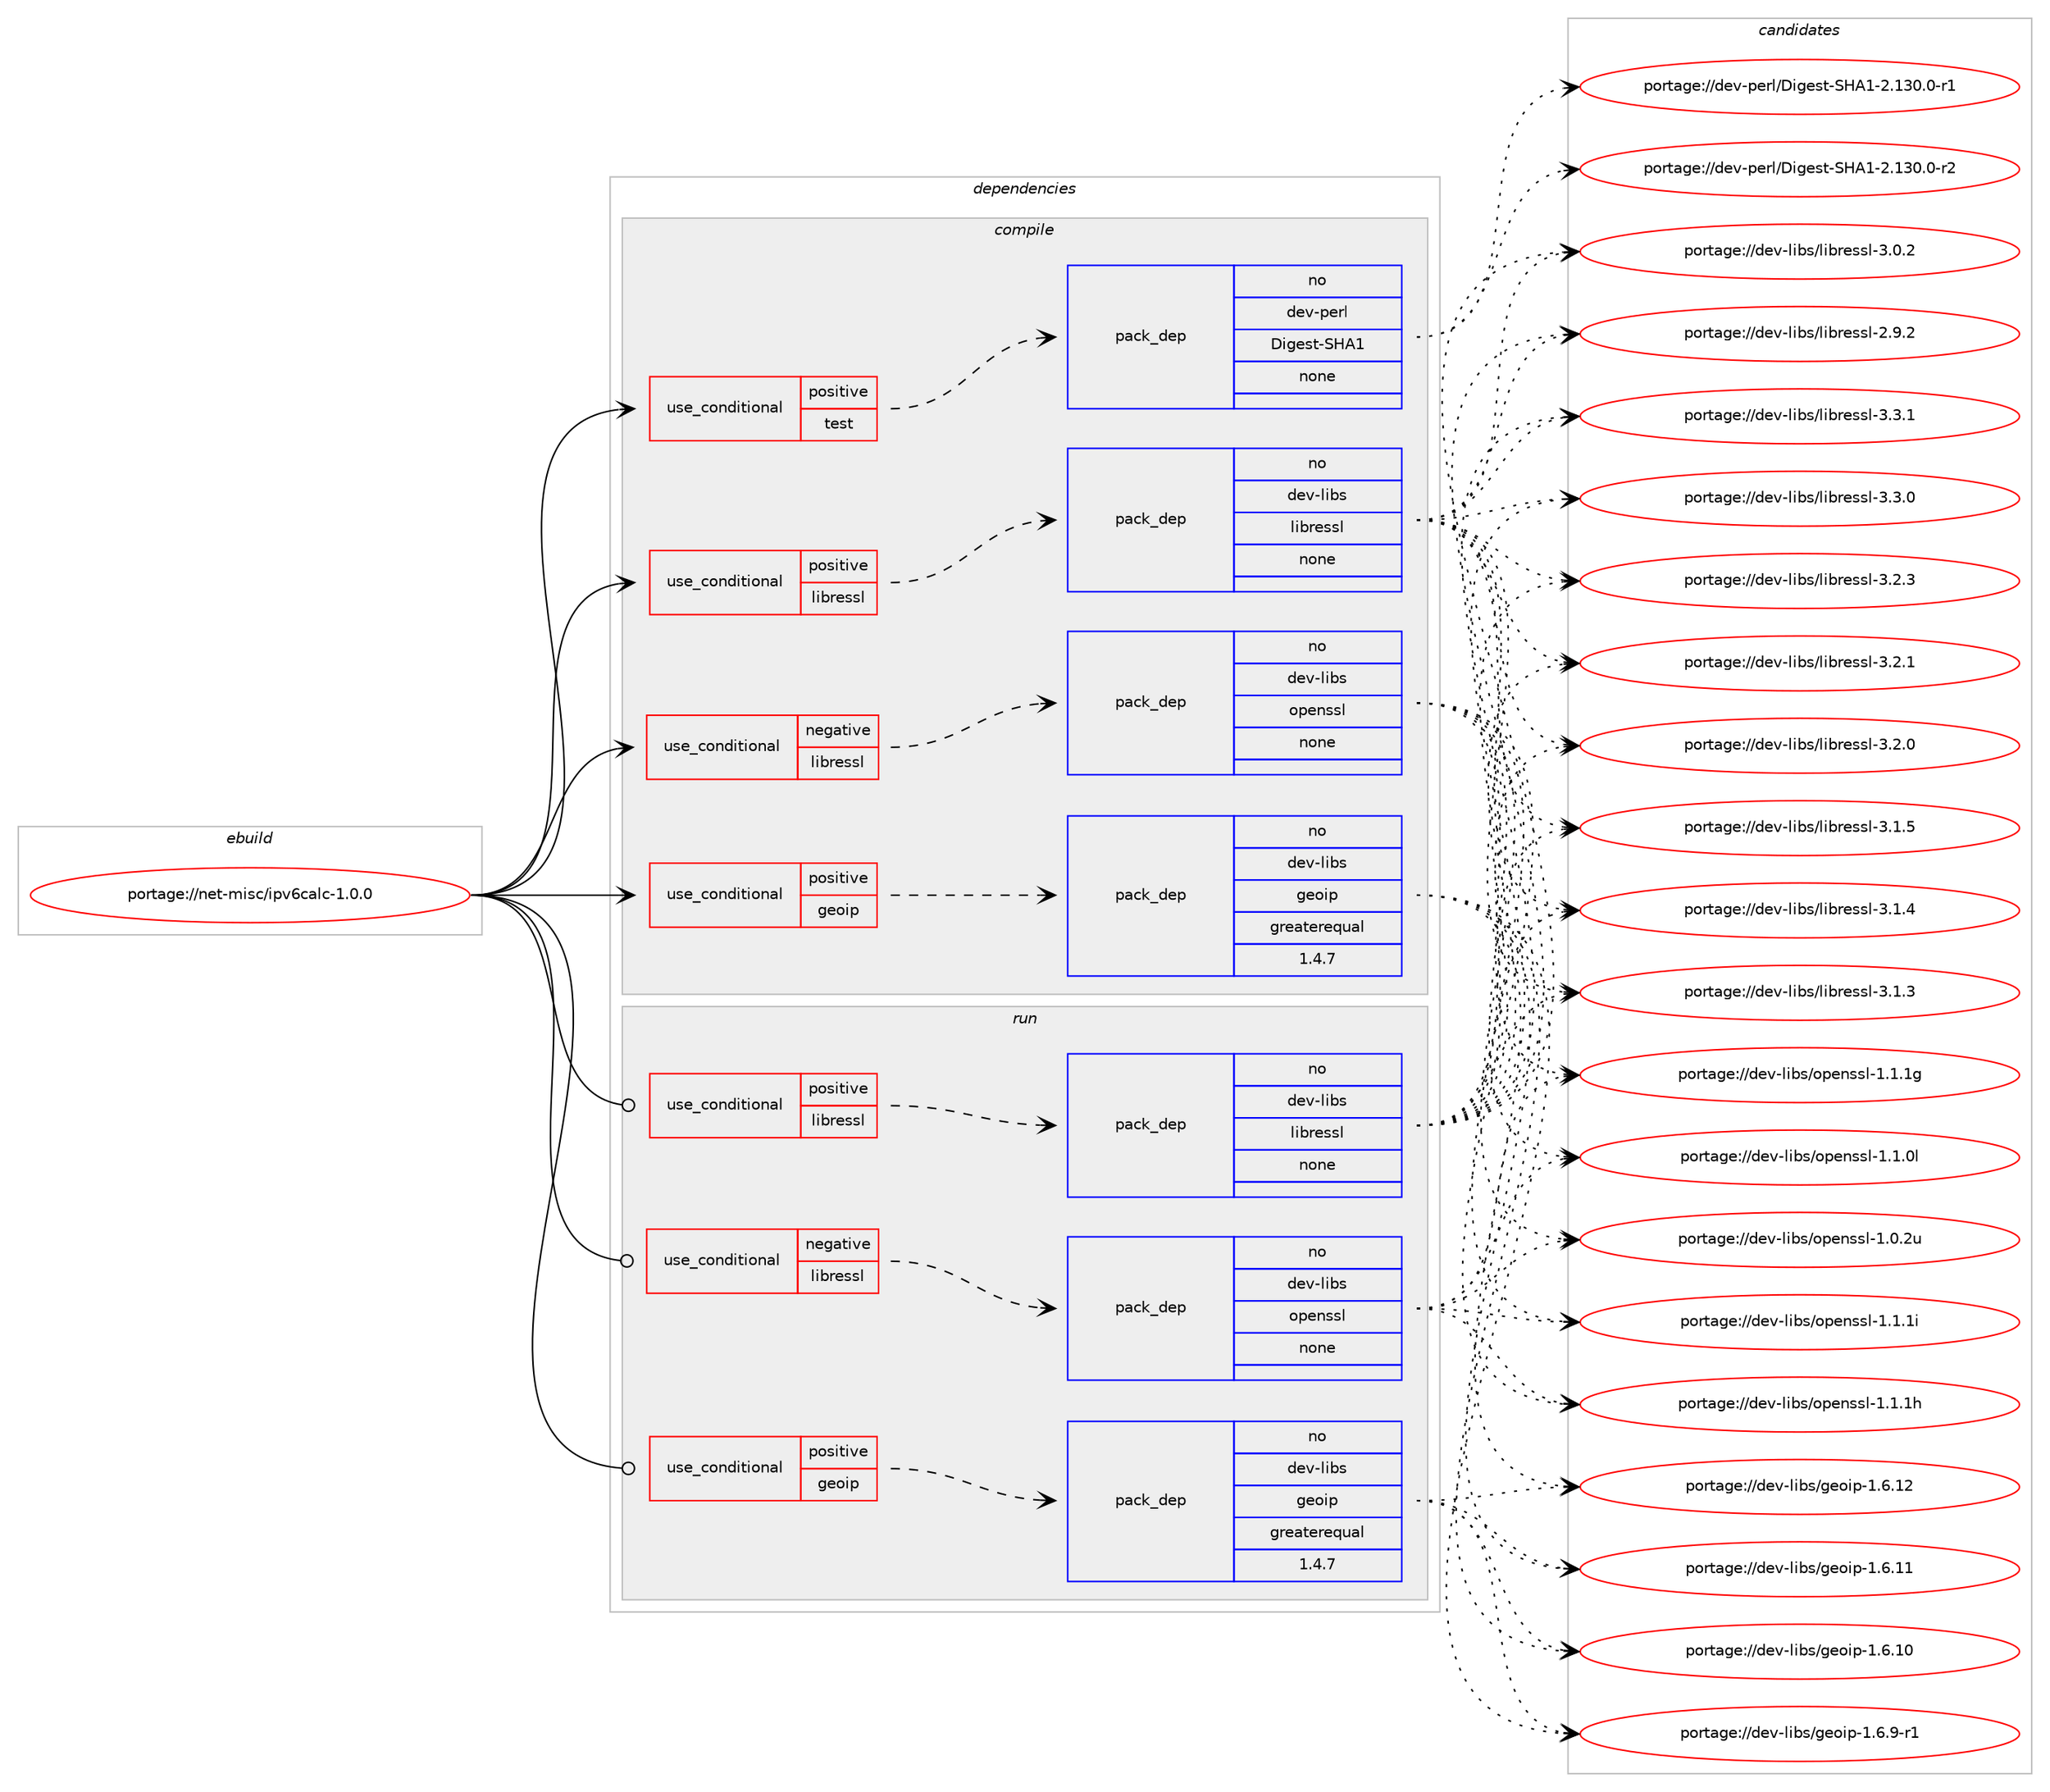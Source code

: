 digraph prolog {

# *************
# Graph options
# *************

newrank=true;
concentrate=true;
compound=true;
graph [rankdir=LR,fontname=Helvetica,fontsize=10,ranksep=1.5];#, ranksep=2.5, nodesep=0.2];
edge  [arrowhead=vee];
node  [fontname=Helvetica,fontsize=10];

# **********
# The ebuild
# **********

subgraph cluster_leftcol {
color=gray;
rank=same;
label=<<i>ebuild</i>>;
id [label="portage://net-misc/ipv6calc-1.0.0", color=red, width=4, href="../net-misc/ipv6calc-1.0.0.svg"];
}

# ****************
# The dependencies
# ****************

subgraph cluster_midcol {
color=gray;
label=<<i>dependencies</i>>;
subgraph cluster_compile {
fillcolor="#eeeeee";
style=filled;
label=<<i>compile</i>>;
subgraph cond2255 {
dependency9014 [label=<<TABLE BORDER="0" CELLBORDER="1" CELLSPACING="0" CELLPADDING="4"><TR><TD ROWSPAN="3" CELLPADDING="10">use_conditional</TD></TR><TR><TD>negative</TD></TR><TR><TD>libressl</TD></TR></TABLE>>, shape=none, color=red];
subgraph pack6644 {
dependency9015 [label=<<TABLE BORDER="0" CELLBORDER="1" CELLSPACING="0" CELLPADDING="4" WIDTH="220"><TR><TD ROWSPAN="6" CELLPADDING="30">pack_dep</TD></TR><TR><TD WIDTH="110">no</TD></TR><TR><TD>dev-libs</TD></TR><TR><TD>openssl</TD></TR><TR><TD>none</TD></TR><TR><TD></TD></TR></TABLE>>, shape=none, color=blue];
}
dependency9014:e -> dependency9015:w [weight=20,style="dashed",arrowhead="vee"];
}
id:e -> dependency9014:w [weight=20,style="solid",arrowhead="vee"];
subgraph cond2256 {
dependency9016 [label=<<TABLE BORDER="0" CELLBORDER="1" CELLSPACING="0" CELLPADDING="4"><TR><TD ROWSPAN="3" CELLPADDING="10">use_conditional</TD></TR><TR><TD>positive</TD></TR><TR><TD>geoip</TD></TR></TABLE>>, shape=none, color=red];
subgraph pack6645 {
dependency9017 [label=<<TABLE BORDER="0" CELLBORDER="1" CELLSPACING="0" CELLPADDING="4" WIDTH="220"><TR><TD ROWSPAN="6" CELLPADDING="30">pack_dep</TD></TR><TR><TD WIDTH="110">no</TD></TR><TR><TD>dev-libs</TD></TR><TR><TD>geoip</TD></TR><TR><TD>greaterequal</TD></TR><TR><TD>1.4.7</TD></TR></TABLE>>, shape=none, color=blue];
}
dependency9016:e -> dependency9017:w [weight=20,style="dashed",arrowhead="vee"];
}
id:e -> dependency9016:w [weight=20,style="solid",arrowhead="vee"];
subgraph cond2257 {
dependency9018 [label=<<TABLE BORDER="0" CELLBORDER="1" CELLSPACING="0" CELLPADDING="4"><TR><TD ROWSPAN="3" CELLPADDING="10">use_conditional</TD></TR><TR><TD>positive</TD></TR><TR><TD>libressl</TD></TR></TABLE>>, shape=none, color=red];
subgraph pack6646 {
dependency9019 [label=<<TABLE BORDER="0" CELLBORDER="1" CELLSPACING="0" CELLPADDING="4" WIDTH="220"><TR><TD ROWSPAN="6" CELLPADDING="30">pack_dep</TD></TR><TR><TD WIDTH="110">no</TD></TR><TR><TD>dev-libs</TD></TR><TR><TD>libressl</TD></TR><TR><TD>none</TD></TR><TR><TD></TD></TR></TABLE>>, shape=none, color=blue];
}
dependency9018:e -> dependency9019:w [weight=20,style="dashed",arrowhead="vee"];
}
id:e -> dependency9018:w [weight=20,style="solid",arrowhead="vee"];
subgraph cond2258 {
dependency9020 [label=<<TABLE BORDER="0" CELLBORDER="1" CELLSPACING="0" CELLPADDING="4"><TR><TD ROWSPAN="3" CELLPADDING="10">use_conditional</TD></TR><TR><TD>positive</TD></TR><TR><TD>test</TD></TR></TABLE>>, shape=none, color=red];
subgraph pack6647 {
dependency9021 [label=<<TABLE BORDER="0" CELLBORDER="1" CELLSPACING="0" CELLPADDING="4" WIDTH="220"><TR><TD ROWSPAN="6" CELLPADDING="30">pack_dep</TD></TR><TR><TD WIDTH="110">no</TD></TR><TR><TD>dev-perl</TD></TR><TR><TD>Digest-SHA1</TD></TR><TR><TD>none</TD></TR><TR><TD></TD></TR></TABLE>>, shape=none, color=blue];
}
dependency9020:e -> dependency9021:w [weight=20,style="dashed",arrowhead="vee"];
}
id:e -> dependency9020:w [weight=20,style="solid",arrowhead="vee"];
}
subgraph cluster_compileandrun {
fillcolor="#eeeeee";
style=filled;
label=<<i>compile and run</i>>;
}
subgraph cluster_run {
fillcolor="#eeeeee";
style=filled;
label=<<i>run</i>>;
subgraph cond2259 {
dependency9022 [label=<<TABLE BORDER="0" CELLBORDER="1" CELLSPACING="0" CELLPADDING="4"><TR><TD ROWSPAN="3" CELLPADDING="10">use_conditional</TD></TR><TR><TD>negative</TD></TR><TR><TD>libressl</TD></TR></TABLE>>, shape=none, color=red];
subgraph pack6648 {
dependency9023 [label=<<TABLE BORDER="0" CELLBORDER="1" CELLSPACING="0" CELLPADDING="4" WIDTH="220"><TR><TD ROWSPAN="6" CELLPADDING="30">pack_dep</TD></TR><TR><TD WIDTH="110">no</TD></TR><TR><TD>dev-libs</TD></TR><TR><TD>openssl</TD></TR><TR><TD>none</TD></TR><TR><TD></TD></TR></TABLE>>, shape=none, color=blue];
}
dependency9022:e -> dependency9023:w [weight=20,style="dashed",arrowhead="vee"];
}
id:e -> dependency9022:w [weight=20,style="solid",arrowhead="odot"];
subgraph cond2260 {
dependency9024 [label=<<TABLE BORDER="0" CELLBORDER="1" CELLSPACING="0" CELLPADDING="4"><TR><TD ROWSPAN="3" CELLPADDING="10">use_conditional</TD></TR><TR><TD>positive</TD></TR><TR><TD>geoip</TD></TR></TABLE>>, shape=none, color=red];
subgraph pack6649 {
dependency9025 [label=<<TABLE BORDER="0" CELLBORDER="1" CELLSPACING="0" CELLPADDING="4" WIDTH="220"><TR><TD ROWSPAN="6" CELLPADDING="30">pack_dep</TD></TR><TR><TD WIDTH="110">no</TD></TR><TR><TD>dev-libs</TD></TR><TR><TD>geoip</TD></TR><TR><TD>greaterequal</TD></TR><TR><TD>1.4.7</TD></TR></TABLE>>, shape=none, color=blue];
}
dependency9024:e -> dependency9025:w [weight=20,style="dashed",arrowhead="vee"];
}
id:e -> dependency9024:w [weight=20,style="solid",arrowhead="odot"];
subgraph cond2261 {
dependency9026 [label=<<TABLE BORDER="0" CELLBORDER="1" CELLSPACING="0" CELLPADDING="4"><TR><TD ROWSPAN="3" CELLPADDING="10">use_conditional</TD></TR><TR><TD>positive</TD></TR><TR><TD>libressl</TD></TR></TABLE>>, shape=none, color=red];
subgraph pack6650 {
dependency9027 [label=<<TABLE BORDER="0" CELLBORDER="1" CELLSPACING="0" CELLPADDING="4" WIDTH="220"><TR><TD ROWSPAN="6" CELLPADDING="30">pack_dep</TD></TR><TR><TD WIDTH="110">no</TD></TR><TR><TD>dev-libs</TD></TR><TR><TD>libressl</TD></TR><TR><TD>none</TD></TR><TR><TD></TD></TR></TABLE>>, shape=none, color=blue];
}
dependency9026:e -> dependency9027:w [weight=20,style="dashed",arrowhead="vee"];
}
id:e -> dependency9026:w [weight=20,style="solid",arrowhead="odot"];
}
}

# **************
# The candidates
# **************

subgraph cluster_choices {
rank=same;
color=gray;
label=<<i>candidates</i>>;

subgraph choice6644 {
color=black;
nodesep=1;
choice100101118451081059811547111112101110115115108454946494649105 [label="portage://dev-libs/openssl-1.1.1i", color=red, width=4,href="../dev-libs/openssl-1.1.1i.svg"];
choice100101118451081059811547111112101110115115108454946494649104 [label="portage://dev-libs/openssl-1.1.1h", color=red, width=4,href="../dev-libs/openssl-1.1.1h.svg"];
choice100101118451081059811547111112101110115115108454946494649103 [label="portage://dev-libs/openssl-1.1.1g", color=red, width=4,href="../dev-libs/openssl-1.1.1g.svg"];
choice100101118451081059811547111112101110115115108454946494648108 [label="portage://dev-libs/openssl-1.1.0l", color=red, width=4,href="../dev-libs/openssl-1.1.0l.svg"];
choice100101118451081059811547111112101110115115108454946484650117 [label="portage://dev-libs/openssl-1.0.2u", color=red, width=4,href="../dev-libs/openssl-1.0.2u.svg"];
dependency9015:e -> choice100101118451081059811547111112101110115115108454946494649105:w [style=dotted,weight="100"];
dependency9015:e -> choice100101118451081059811547111112101110115115108454946494649104:w [style=dotted,weight="100"];
dependency9015:e -> choice100101118451081059811547111112101110115115108454946494649103:w [style=dotted,weight="100"];
dependency9015:e -> choice100101118451081059811547111112101110115115108454946494648108:w [style=dotted,weight="100"];
dependency9015:e -> choice100101118451081059811547111112101110115115108454946484650117:w [style=dotted,weight="100"];
}
subgraph choice6645 {
color=black;
nodesep=1;
choice1001011184510810598115471031011111051124549465446574511449 [label="portage://dev-libs/geoip-1.6.9-r1", color=red, width=4,href="../dev-libs/geoip-1.6.9-r1.svg"];
choice10010111845108105981154710310111110511245494654464950 [label="portage://dev-libs/geoip-1.6.12", color=red, width=4,href="../dev-libs/geoip-1.6.12.svg"];
choice10010111845108105981154710310111110511245494654464949 [label="portage://dev-libs/geoip-1.6.11", color=red, width=4,href="../dev-libs/geoip-1.6.11.svg"];
choice10010111845108105981154710310111110511245494654464948 [label="portage://dev-libs/geoip-1.6.10", color=red, width=4,href="../dev-libs/geoip-1.6.10.svg"];
dependency9017:e -> choice1001011184510810598115471031011111051124549465446574511449:w [style=dotted,weight="100"];
dependency9017:e -> choice10010111845108105981154710310111110511245494654464950:w [style=dotted,weight="100"];
dependency9017:e -> choice10010111845108105981154710310111110511245494654464949:w [style=dotted,weight="100"];
dependency9017:e -> choice10010111845108105981154710310111110511245494654464948:w [style=dotted,weight="100"];
}
subgraph choice6646 {
color=black;
nodesep=1;
choice10010111845108105981154710810598114101115115108455146514649 [label="portage://dev-libs/libressl-3.3.1", color=red, width=4,href="../dev-libs/libressl-3.3.1.svg"];
choice10010111845108105981154710810598114101115115108455146514648 [label="portage://dev-libs/libressl-3.3.0", color=red, width=4,href="../dev-libs/libressl-3.3.0.svg"];
choice10010111845108105981154710810598114101115115108455146504651 [label="portage://dev-libs/libressl-3.2.3", color=red, width=4,href="../dev-libs/libressl-3.2.3.svg"];
choice10010111845108105981154710810598114101115115108455146504649 [label="portage://dev-libs/libressl-3.2.1", color=red, width=4,href="../dev-libs/libressl-3.2.1.svg"];
choice10010111845108105981154710810598114101115115108455146504648 [label="portage://dev-libs/libressl-3.2.0", color=red, width=4,href="../dev-libs/libressl-3.2.0.svg"];
choice10010111845108105981154710810598114101115115108455146494653 [label="portage://dev-libs/libressl-3.1.5", color=red, width=4,href="../dev-libs/libressl-3.1.5.svg"];
choice10010111845108105981154710810598114101115115108455146494652 [label="portage://dev-libs/libressl-3.1.4", color=red, width=4,href="../dev-libs/libressl-3.1.4.svg"];
choice10010111845108105981154710810598114101115115108455146494651 [label="portage://dev-libs/libressl-3.1.3", color=red, width=4,href="../dev-libs/libressl-3.1.3.svg"];
choice10010111845108105981154710810598114101115115108455146484650 [label="portage://dev-libs/libressl-3.0.2", color=red, width=4,href="../dev-libs/libressl-3.0.2.svg"];
choice10010111845108105981154710810598114101115115108455046574650 [label="portage://dev-libs/libressl-2.9.2", color=red, width=4,href="../dev-libs/libressl-2.9.2.svg"];
dependency9019:e -> choice10010111845108105981154710810598114101115115108455146514649:w [style=dotted,weight="100"];
dependency9019:e -> choice10010111845108105981154710810598114101115115108455146514648:w [style=dotted,weight="100"];
dependency9019:e -> choice10010111845108105981154710810598114101115115108455146504651:w [style=dotted,weight="100"];
dependency9019:e -> choice10010111845108105981154710810598114101115115108455146504649:w [style=dotted,weight="100"];
dependency9019:e -> choice10010111845108105981154710810598114101115115108455146504648:w [style=dotted,weight="100"];
dependency9019:e -> choice10010111845108105981154710810598114101115115108455146494653:w [style=dotted,weight="100"];
dependency9019:e -> choice10010111845108105981154710810598114101115115108455146494652:w [style=dotted,weight="100"];
dependency9019:e -> choice10010111845108105981154710810598114101115115108455146494651:w [style=dotted,weight="100"];
dependency9019:e -> choice10010111845108105981154710810598114101115115108455146484650:w [style=dotted,weight="100"];
dependency9019:e -> choice10010111845108105981154710810598114101115115108455046574650:w [style=dotted,weight="100"];
}
subgraph choice6647 {
color=black;
nodesep=1;
choice100101118451121011141084768105103101115116458372654945504649514846484511450 [label="portage://dev-perl/Digest-SHA1-2.130.0-r2", color=red, width=4,href="../dev-perl/Digest-SHA1-2.130.0-r2.svg"];
choice100101118451121011141084768105103101115116458372654945504649514846484511449 [label="portage://dev-perl/Digest-SHA1-2.130.0-r1", color=red, width=4,href="../dev-perl/Digest-SHA1-2.130.0-r1.svg"];
dependency9021:e -> choice100101118451121011141084768105103101115116458372654945504649514846484511450:w [style=dotted,weight="100"];
dependency9021:e -> choice100101118451121011141084768105103101115116458372654945504649514846484511449:w [style=dotted,weight="100"];
}
subgraph choice6648 {
color=black;
nodesep=1;
choice100101118451081059811547111112101110115115108454946494649105 [label="portage://dev-libs/openssl-1.1.1i", color=red, width=4,href="../dev-libs/openssl-1.1.1i.svg"];
choice100101118451081059811547111112101110115115108454946494649104 [label="portage://dev-libs/openssl-1.1.1h", color=red, width=4,href="../dev-libs/openssl-1.1.1h.svg"];
choice100101118451081059811547111112101110115115108454946494649103 [label="portage://dev-libs/openssl-1.1.1g", color=red, width=4,href="../dev-libs/openssl-1.1.1g.svg"];
choice100101118451081059811547111112101110115115108454946494648108 [label="portage://dev-libs/openssl-1.1.0l", color=red, width=4,href="../dev-libs/openssl-1.1.0l.svg"];
choice100101118451081059811547111112101110115115108454946484650117 [label="portage://dev-libs/openssl-1.0.2u", color=red, width=4,href="../dev-libs/openssl-1.0.2u.svg"];
dependency9023:e -> choice100101118451081059811547111112101110115115108454946494649105:w [style=dotted,weight="100"];
dependency9023:e -> choice100101118451081059811547111112101110115115108454946494649104:w [style=dotted,weight="100"];
dependency9023:e -> choice100101118451081059811547111112101110115115108454946494649103:w [style=dotted,weight="100"];
dependency9023:e -> choice100101118451081059811547111112101110115115108454946494648108:w [style=dotted,weight="100"];
dependency9023:e -> choice100101118451081059811547111112101110115115108454946484650117:w [style=dotted,weight="100"];
}
subgraph choice6649 {
color=black;
nodesep=1;
choice1001011184510810598115471031011111051124549465446574511449 [label="portage://dev-libs/geoip-1.6.9-r1", color=red, width=4,href="../dev-libs/geoip-1.6.9-r1.svg"];
choice10010111845108105981154710310111110511245494654464950 [label="portage://dev-libs/geoip-1.6.12", color=red, width=4,href="../dev-libs/geoip-1.6.12.svg"];
choice10010111845108105981154710310111110511245494654464949 [label="portage://dev-libs/geoip-1.6.11", color=red, width=4,href="../dev-libs/geoip-1.6.11.svg"];
choice10010111845108105981154710310111110511245494654464948 [label="portage://dev-libs/geoip-1.6.10", color=red, width=4,href="../dev-libs/geoip-1.6.10.svg"];
dependency9025:e -> choice1001011184510810598115471031011111051124549465446574511449:w [style=dotted,weight="100"];
dependency9025:e -> choice10010111845108105981154710310111110511245494654464950:w [style=dotted,weight="100"];
dependency9025:e -> choice10010111845108105981154710310111110511245494654464949:w [style=dotted,weight="100"];
dependency9025:e -> choice10010111845108105981154710310111110511245494654464948:w [style=dotted,weight="100"];
}
subgraph choice6650 {
color=black;
nodesep=1;
choice10010111845108105981154710810598114101115115108455146514649 [label="portage://dev-libs/libressl-3.3.1", color=red, width=4,href="../dev-libs/libressl-3.3.1.svg"];
choice10010111845108105981154710810598114101115115108455146514648 [label="portage://dev-libs/libressl-3.3.0", color=red, width=4,href="../dev-libs/libressl-3.3.0.svg"];
choice10010111845108105981154710810598114101115115108455146504651 [label="portage://dev-libs/libressl-3.2.3", color=red, width=4,href="../dev-libs/libressl-3.2.3.svg"];
choice10010111845108105981154710810598114101115115108455146504649 [label="portage://dev-libs/libressl-3.2.1", color=red, width=4,href="../dev-libs/libressl-3.2.1.svg"];
choice10010111845108105981154710810598114101115115108455146504648 [label="portage://dev-libs/libressl-3.2.0", color=red, width=4,href="../dev-libs/libressl-3.2.0.svg"];
choice10010111845108105981154710810598114101115115108455146494653 [label="portage://dev-libs/libressl-3.1.5", color=red, width=4,href="../dev-libs/libressl-3.1.5.svg"];
choice10010111845108105981154710810598114101115115108455146494652 [label="portage://dev-libs/libressl-3.1.4", color=red, width=4,href="../dev-libs/libressl-3.1.4.svg"];
choice10010111845108105981154710810598114101115115108455146494651 [label="portage://dev-libs/libressl-3.1.3", color=red, width=4,href="../dev-libs/libressl-3.1.3.svg"];
choice10010111845108105981154710810598114101115115108455146484650 [label="portage://dev-libs/libressl-3.0.2", color=red, width=4,href="../dev-libs/libressl-3.0.2.svg"];
choice10010111845108105981154710810598114101115115108455046574650 [label="portage://dev-libs/libressl-2.9.2", color=red, width=4,href="../dev-libs/libressl-2.9.2.svg"];
dependency9027:e -> choice10010111845108105981154710810598114101115115108455146514649:w [style=dotted,weight="100"];
dependency9027:e -> choice10010111845108105981154710810598114101115115108455146514648:w [style=dotted,weight="100"];
dependency9027:e -> choice10010111845108105981154710810598114101115115108455146504651:w [style=dotted,weight="100"];
dependency9027:e -> choice10010111845108105981154710810598114101115115108455146504649:w [style=dotted,weight="100"];
dependency9027:e -> choice10010111845108105981154710810598114101115115108455146504648:w [style=dotted,weight="100"];
dependency9027:e -> choice10010111845108105981154710810598114101115115108455146494653:w [style=dotted,weight="100"];
dependency9027:e -> choice10010111845108105981154710810598114101115115108455146494652:w [style=dotted,weight="100"];
dependency9027:e -> choice10010111845108105981154710810598114101115115108455146494651:w [style=dotted,weight="100"];
dependency9027:e -> choice10010111845108105981154710810598114101115115108455146484650:w [style=dotted,weight="100"];
dependency9027:e -> choice10010111845108105981154710810598114101115115108455046574650:w [style=dotted,weight="100"];
}
}

}
